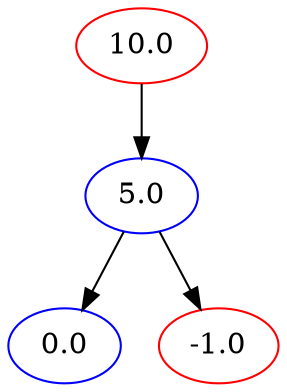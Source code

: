 digraph {
10.0->5.0
5.0->0.0
5.0->-1.0
10.0[color=red]
-1.0[color=red]
5.0[color=blue]
0.0[color=blue]
}